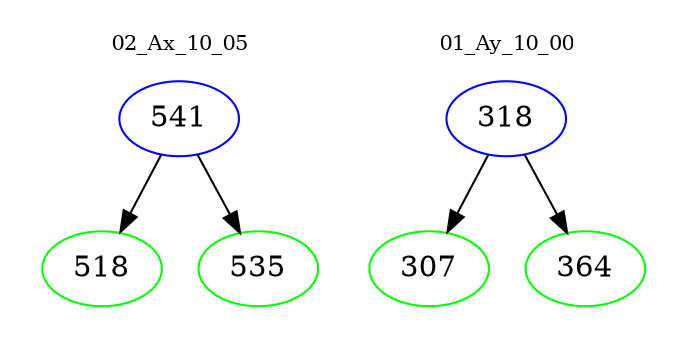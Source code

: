 digraph{
subgraph cluster_0 {
color = white
label = "02_Ax_10_05";
fontsize=10;
T0_541 [label="541", color="blue"]
T0_541 -> T0_518 [color="black"]
T0_518 [label="518", color="green"]
T0_541 -> T0_535 [color="black"]
T0_535 [label="535", color="green"]
}
subgraph cluster_1 {
color = white
label = "01_Ay_10_00";
fontsize=10;
T1_318 [label="318", color="blue"]
T1_318 -> T1_307 [color="black"]
T1_307 [label="307", color="green"]
T1_318 -> T1_364 [color="black"]
T1_364 [label="364", color="green"]
}
}
